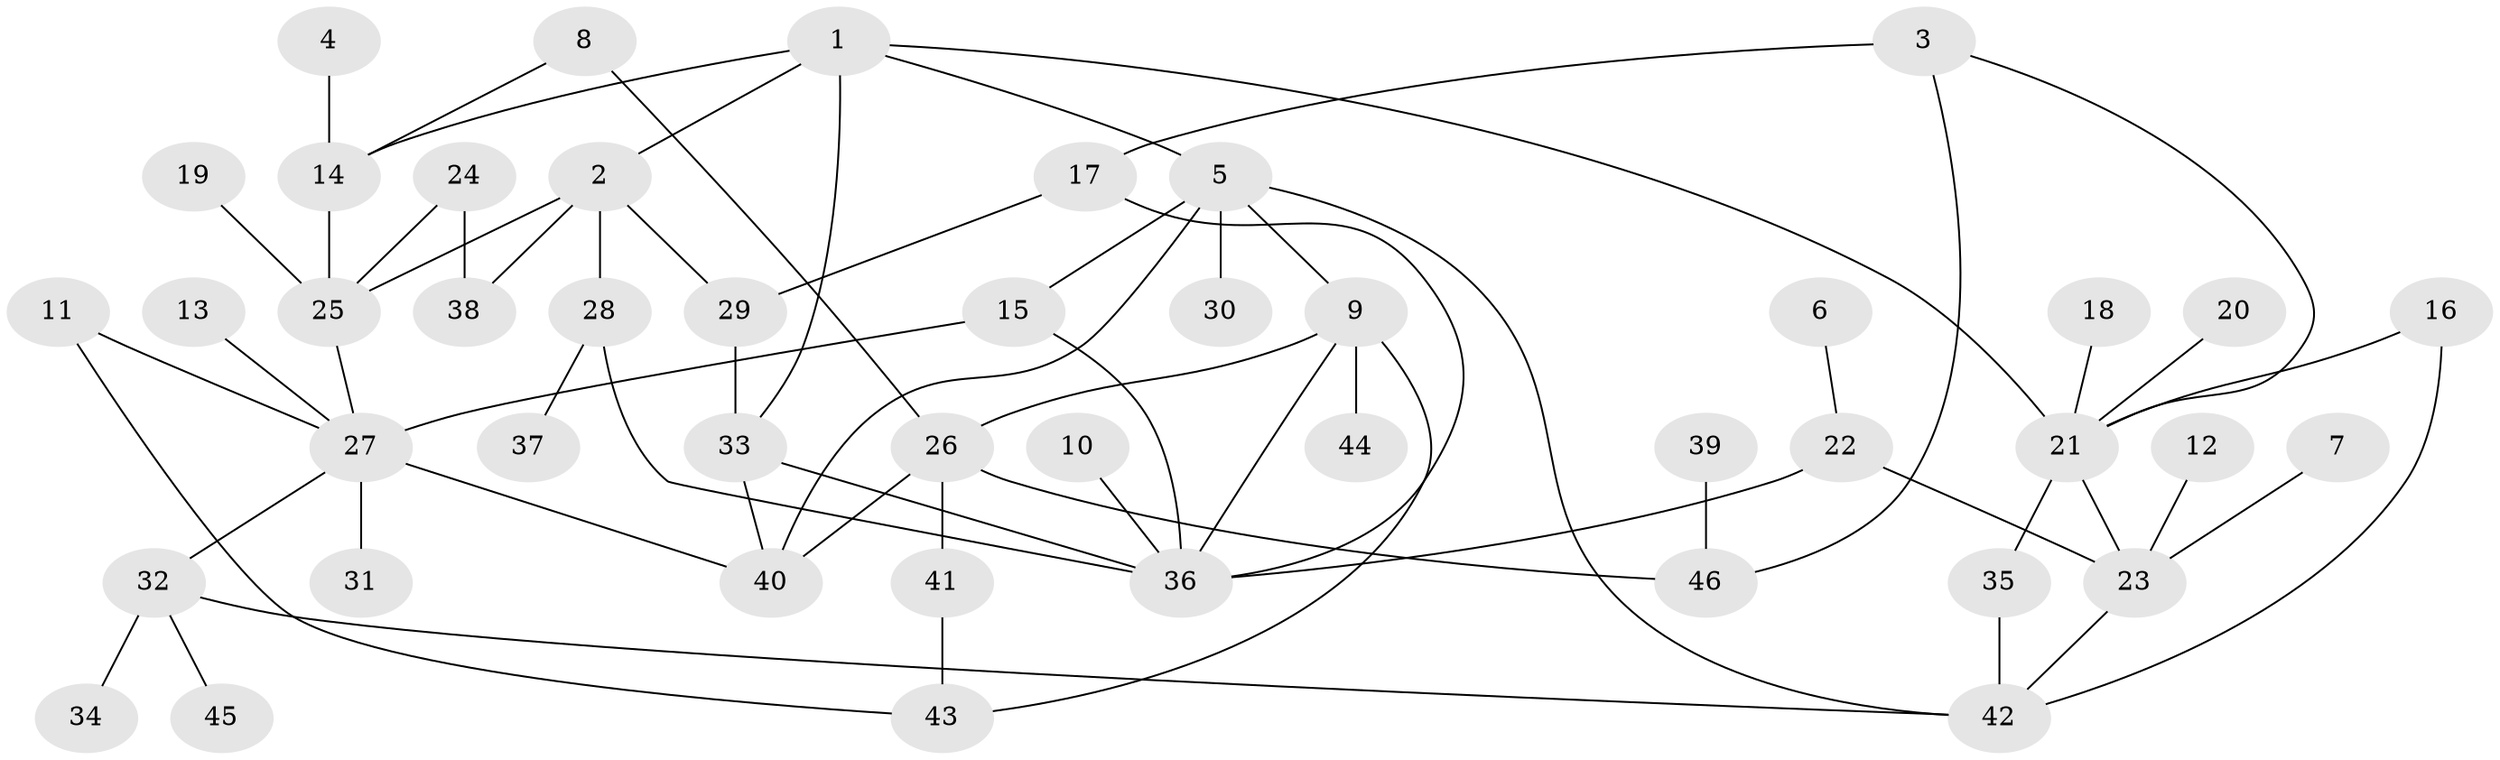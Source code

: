 // original degree distribution, {6: 0.043478260869565216, 5: 0.043478260869565216, 4: 0.13043478260869565, 2: 0.2608695652173913, 1: 0.358695652173913, 3: 0.14130434782608695, 7: 0.021739130434782608}
// Generated by graph-tools (version 1.1) at 2025/49/03/09/25 03:49:25]
// undirected, 46 vertices, 66 edges
graph export_dot {
graph [start="1"]
  node [color=gray90,style=filled];
  1;
  2;
  3;
  4;
  5;
  6;
  7;
  8;
  9;
  10;
  11;
  12;
  13;
  14;
  15;
  16;
  17;
  18;
  19;
  20;
  21;
  22;
  23;
  24;
  25;
  26;
  27;
  28;
  29;
  30;
  31;
  32;
  33;
  34;
  35;
  36;
  37;
  38;
  39;
  40;
  41;
  42;
  43;
  44;
  45;
  46;
  1 -- 2 [weight=1.0];
  1 -- 5 [weight=1.0];
  1 -- 14 [weight=1.0];
  1 -- 21 [weight=1.0];
  1 -- 33 [weight=1.0];
  2 -- 25 [weight=1.0];
  2 -- 28 [weight=1.0];
  2 -- 29 [weight=1.0];
  2 -- 38 [weight=1.0];
  3 -- 17 [weight=1.0];
  3 -- 21 [weight=1.0];
  3 -- 46 [weight=1.0];
  4 -- 14 [weight=1.0];
  5 -- 9 [weight=1.0];
  5 -- 15 [weight=1.0];
  5 -- 30 [weight=1.0];
  5 -- 40 [weight=1.0];
  5 -- 42 [weight=1.0];
  6 -- 22 [weight=1.0];
  7 -- 23 [weight=1.0];
  8 -- 14 [weight=1.0];
  8 -- 26 [weight=1.0];
  9 -- 26 [weight=1.0];
  9 -- 36 [weight=1.0];
  9 -- 43 [weight=1.0];
  9 -- 44 [weight=1.0];
  10 -- 36 [weight=1.0];
  11 -- 27 [weight=1.0];
  11 -- 43 [weight=1.0];
  12 -- 23 [weight=1.0];
  13 -- 27 [weight=1.0];
  14 -- 25 [weight=1.0];
  15 -- 27 [weight=1.0];
  15 -- 36 [weight=2.0];
  16 -- 21 [weight=1.0];
  16 -- 42 [weight=1.0];
  17 -- 29 [weight=1.0];
  17 -- 36 [weight=1.0];
  18 -- 21 [weight=1.0];
  19 -- 25 [weight=1.0];
  20 -- 21 [weight=1.0];
  21 -- 23 [weight=1.0];
  21 -- 35 [weight=1.0];
  22 -- 23 [weight=1.0];
  22 -- 36 [weight=1.0];
  23 -- 42 [weight=1.0];
  24 -- 25 [weight=1.0];
  24 -- 38 [weight=1.0];
  25 -- 27 [weight=1.0];
  26 -- 40 [weight=1.0];
  26 -- 41 [weight=1.0];
  26 -- 46 [weight=1.0];
  27 -- 31 [weight=1.0];
  27 -- 32 [weight=1.0];
  27 -- 40 [weight=1.0];
  28 -- 36 [weight=1.0];
  28 -- 37 [weight=1.0];
  29 -- 33 [weight=1.0];
  32 -- 34 [weight=1.0];
  32 -- 42 [weight=1.0];
  32 -- 45 [weight=1.0];
  33 -- 36 [weight=1.0];
  33 -- 40 [weight=1.0];
  35 -- 42 [weight=1.0];
  39 -- 46 [weight=1.0];
  41 -- 43 [weight=1.0];
}
